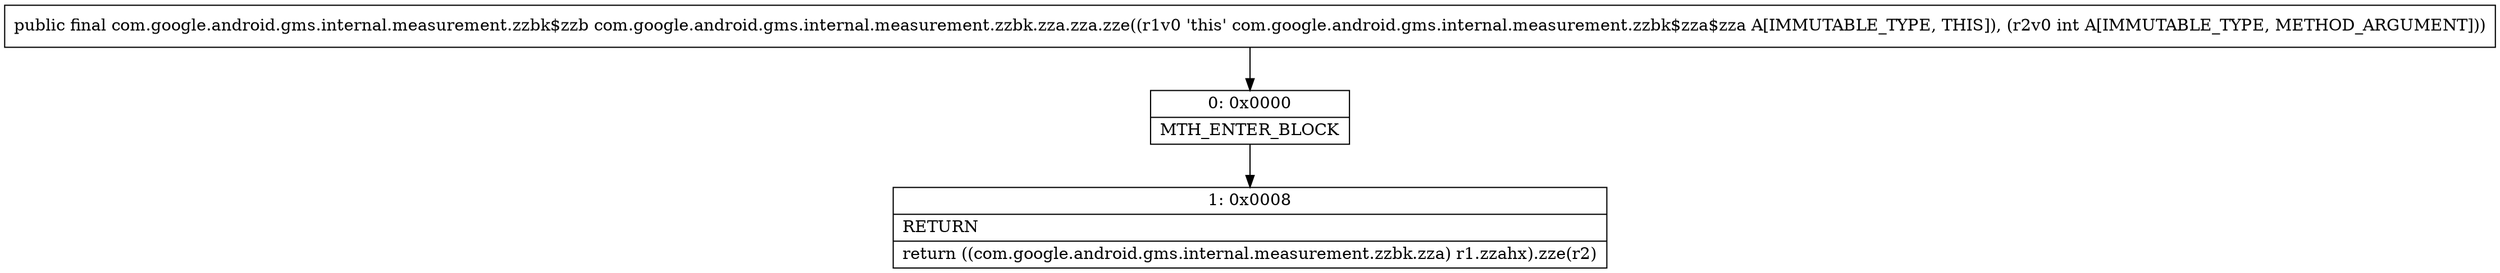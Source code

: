 digraph "CFG forcom.google.android.gms.internal.measurement.zzbk.zza.zza.zze(I)Lcom\/google\/android\/gms\/internal\/measurement\/zzbk$zzb;" {
Node_0 [shape=record,label="{0\:\ 0x0000|MTH_ENTER_BLOCK\l}"];
Node_1 [shape=record,label="{1\:\ 0x0008|RETURN\l|return ((com.google.android.gms.internal.measurement.zzbk.zza) r1.zzahx).zze(r2)\l}"];
MethodNode[shape=record,label="{public final com.google.android.gms.internal.measurement.zzbk$zzb com.google.android.gms.internal.measurement.zzbk.zza.zza.zze((r1v0 'this' com.google.android.gms.internal.measurement.zzbk$zza$zza A[IMMUTABLE_TYPE, THIS]), (r2v0 int A[IMMUTABLE_TYPE, METHOD_ARGUMENT])) }"];
MethodNode -> Node_0;
Node_0 -> Node_1;
}


